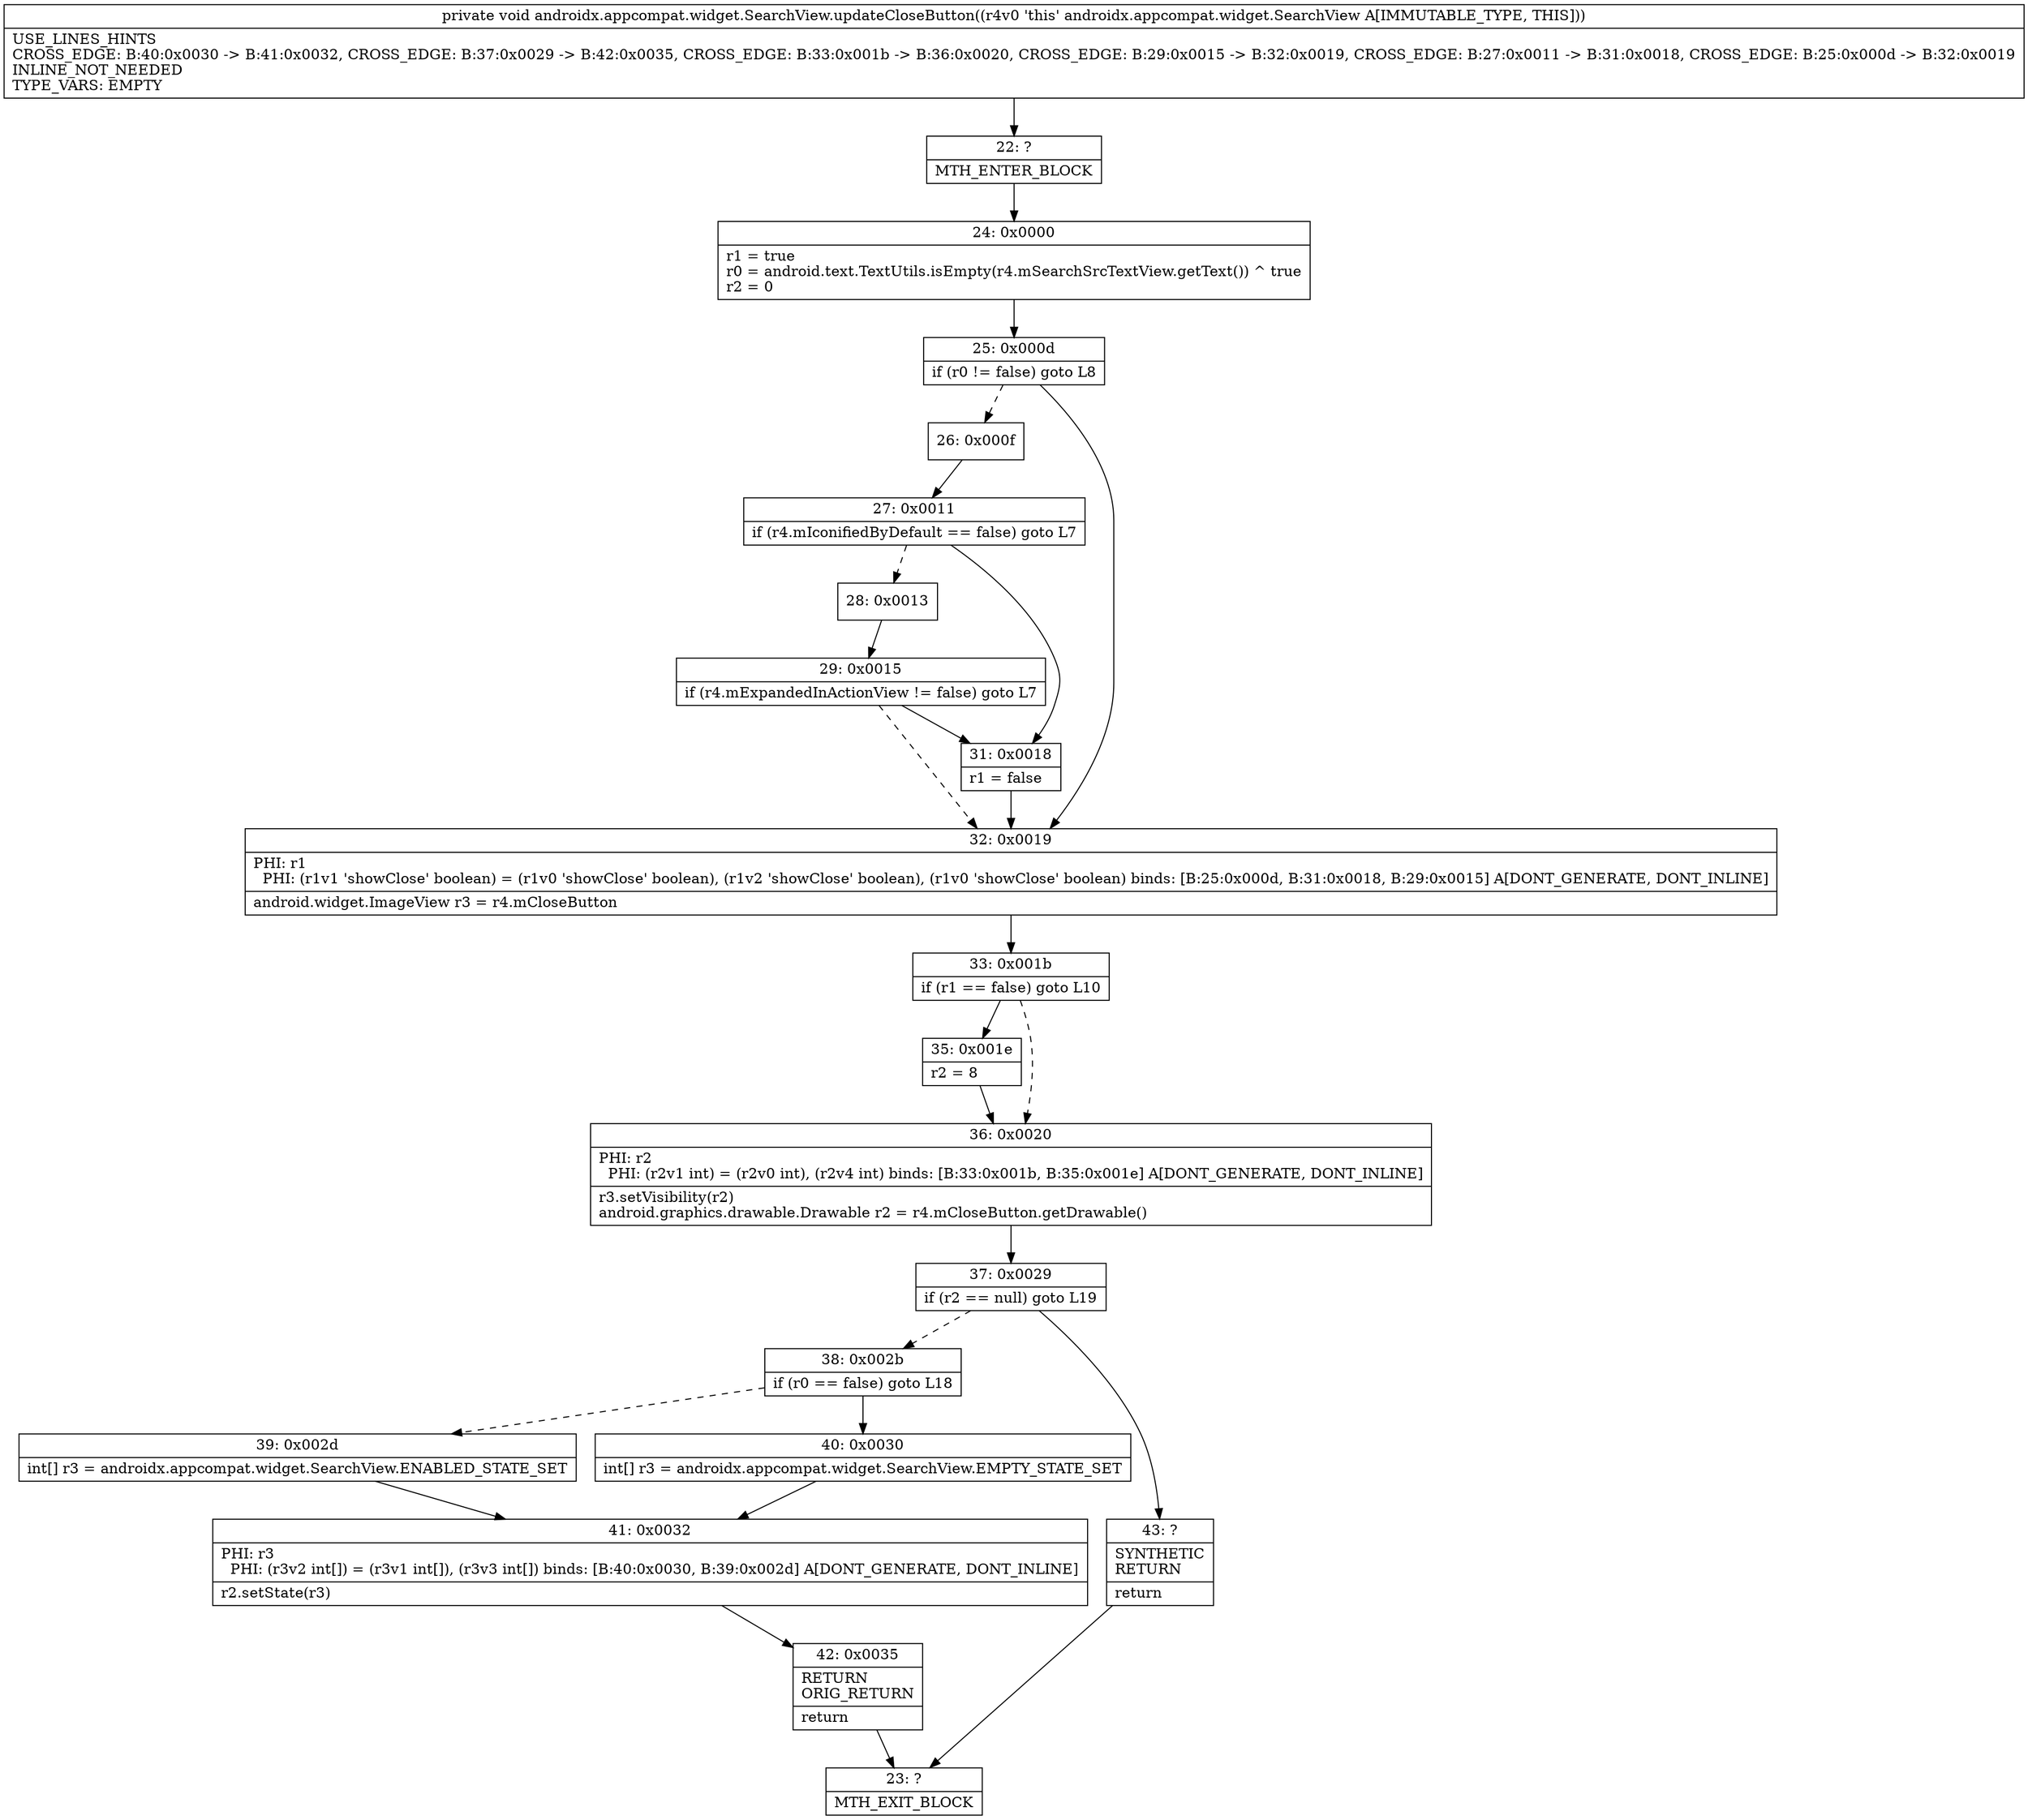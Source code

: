 digraph "CFG forandroidx.appcompat.widget.SearchView.updateCloseButton()V" {
Node_22 [shape=record,label="{22\:\ ?|MTH_ENTER_BLOCK\l}"];
Node_24 [shape=record,label="{24\:\ 0x0000|r1 = true\lr0 = android.text.TextUtils.isEmpty(r4.mSearchSrcTextView.getText()) ^ true\lr2 = 0\l}"];
Node_25 [shape=record,label="{25\:\ 0x000d|if (r0 != false) goto L8\l}"];
Node_26 [shape=record,label="{26\:\ 0x000f}"];
Node_27 [shape=record,label="{27\:\ 0x0011|if (r4.mIconifiedByDefault == false) goto L7\l}"];
Node_28 [shape=record,label="{28\:\ 0x0013}"];
Node_29 [shape=record,label="{29\:\ 0x0015|if (r4.mExpandedInActionView != false) goto L7\l}"];
Node_31 [shape=record,label="{31\:\ 0x0018|r1 = false\l}"];
Node_32 [shape=record,label="{32\:\ 0x0019|PHI: r1 \l  PHI: (r1v1 'showClose' boolean) = (r1v0 'showClose' boolean), (r1v2 'showClose' boolean), (r1v0 'showClose' boolean) binds: [B:25:0x000d, B:31:0x0018, B:29:0x0015] A[DONT_GENERATE, DONT_INLINE]\l|android.widget.ImageView r3 = r4.mCloseButton\l}"];
Node_33 [shape=record,label="{33\:\ 0x001b|if (r1 == false) goto L10\l}"];
Node_35 [shape=record,label="{35\:\ 0x001e|r2 = 8\l}"];
Node_36 [shape=record,label="{36\:\ 0x0020|PHI: r2 \l  PHI: (r2v1 int) = (r2v0 int), (r2v4 int) binds: [B:33:0x001b, B:35:0x001e] A[DONT_GENERATE, DONT_INLINE]\l|r3.setVisibility(r2)\landroid.graphics.drawable.Drawable r2 = r4.mCloseButton.getDrawable()\l}"];
Node_37 [shape=record,label="{37\:\ 0x0029|if (r2 == null) goto L19\l}"];
Node_38 [shape=record,label="{38\:\ 0x002b|if (r0 == false) goto L18\l}"];
Node_39 [shape=record,label="{39\:\ 0x002d|int[] r3 = androidx.appcompat.widget.SearchView.ENABLED_STATE_SET\l}"];
Node_41 [shape=record,label="{41\:\ 0x0032|PHI: r3 \l  PHI: (r3v2 int[]) = (r3v1 int[]), (r3v3 int[]) binds: [B:40:0x0030, B:39:0x002d] A[DONT_GENERATE, DONT_INLINE]\l|r2.setState(r3)\l}"];
Node_42 [shape=record,label="{42\:\ 0x0035|RETURN\lORIG_RETURN\l|return\l}"];
Node_23 [shape=record,label="{23\:\ ?|MTH_EXIT_BLOCK\l}"];
Node_40 [shape=record,label="{40\:\ 0x0030|int[] r3 = androidx.appcompat.widget.SearchView.EMPTY_STATE_SET\l}"];
Node_43 [shape=record,label="{43\:\ ?|SYNTHETIC\lRETURN\l|return\l}"];
MethodNode[shape=record,label="{private void androidx.appcompat.widget.SearchView.updateCloseButton((r4v0 'this' androidx.appcompat.widget.SearchView A[IMMUTABLE_TYPE, THIS]))  | USE_LINES_HINTS\lCROSS_EDGE: B:40:0x0030 \-\> B:41:0x0032, CROSS_EDGE: B:37:0x0029 \-\> B:42:0x0035, CROSS_EDGE: B:33:0x001b \-\> B:36:0x0020, CROSS_EDGE: B:29:0x0015 \-\> B:32:0x0019, CROSS_EDGE: B:27:0x0011 \-\> B:31:0x0018, CROSS_EDGE: B:25:0x000d \-\> B:32:0x0019\lINLINE_NOT_NEEDED\lTYPE_VARS: EMPTY\l}"];
MethodNode -> Node_22;Node_22 -> Node_24;
Node_24 -> Node_25;
Node_25 -> Node_26[style=dashed];
Node_25 -> Node_32;
Node_26 -> Node_27;
Node_27 -> Node_28[style=dashed];
Node_27 -> Node_31;
Node_28 -> Node_29;
Node_29 -> Node_31;
Node_29 -> Node_32[style=dashed];
Node_31 -> Node_32;
Node_32 -> Node_33;
Node_33 -> Node_35;
Node_33 -> Node_36[style=dashed];
Node_35 -> Node_36;
Node_36 -> Node_37;
Node_37 -> Node_38[style=dashed];
Node_37 -> Node_43;
Node_38 -> Node_39[style=dashed];
Node_38 -> Node_40;
Node_39 -> Node_41;
Node_41 -> Node_42;
Node_42 -> Node_23;
Node_40 -> Node_41;
Node_43 -> Node_23;
}

